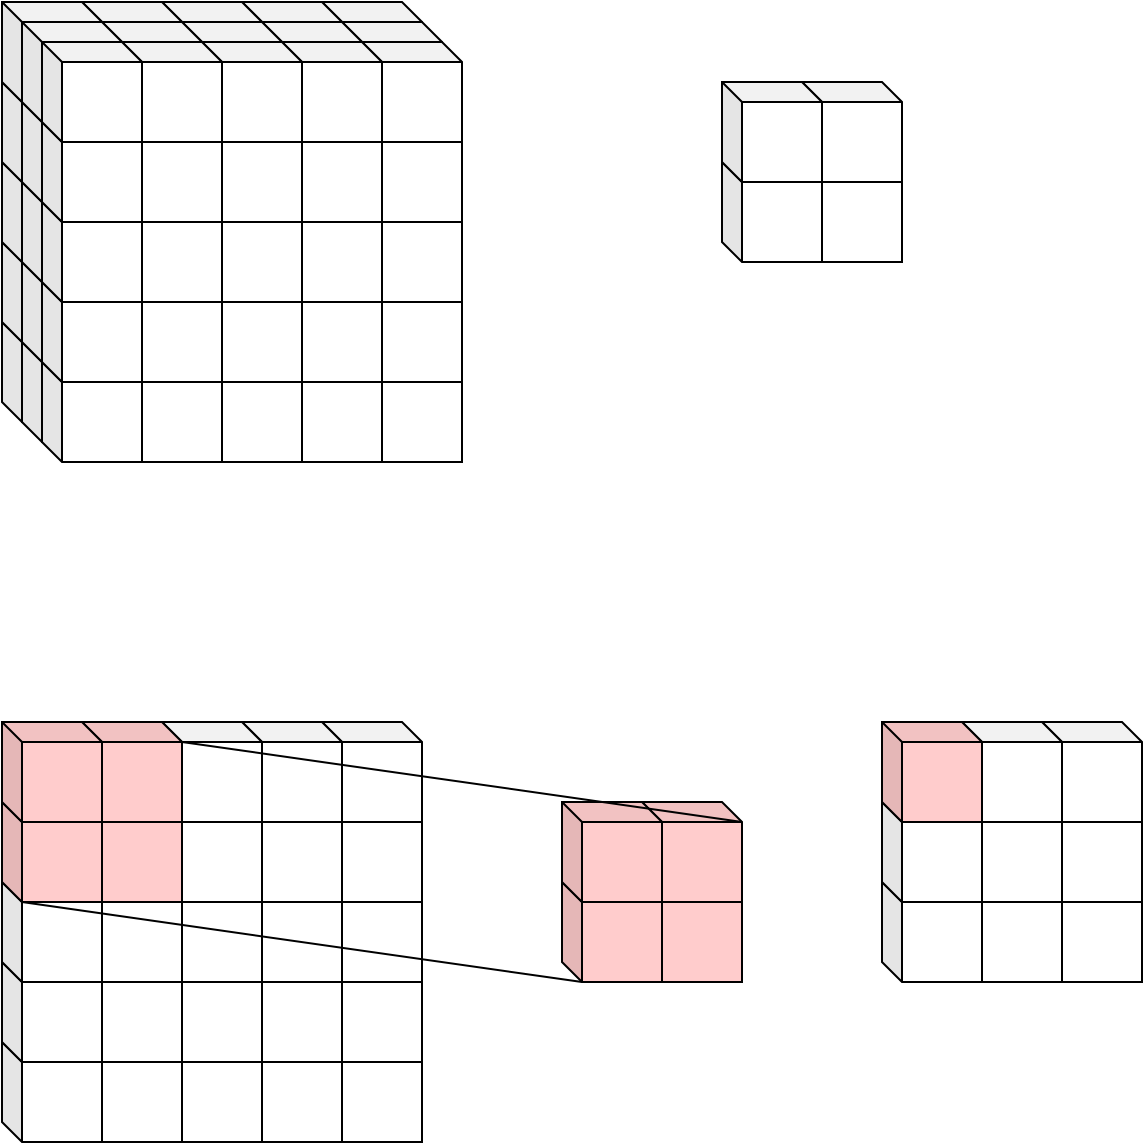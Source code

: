 <mxfile version="20.8.5" type="github">
  <diagram id="ZaLg4BPcEg48AhX7MnSh" name="Page-1">
    <mxGraphModel dx="875" dy="516" grid="1" gridSize="10" guides="1" tooltips="1" connect="1" arrows="1" fold="1" page="1" pageScale="1" pageWidth="850" pageHeight="1100" math="0" shadow="0">
      <root>
        <mxCell id="0" />
        <mxCell id="1" parent="0" />
        <mxCell id="a2wgtuCniFXXvtAZj5P6-29" value="" style="shape=cube;whiteSpace=wrap;html=1;boundedLbl=1;backgroundOutline=1;darkOpacity=0.05;darkOpacity2=0.1;size=10;" vertex="1" parent="1">
          <mxGeometry x="320" y="280" width="50" height="50" as="geometry" />
        </mxCell>
        <mxCell id="a2wgtuCniFXXvtAZj5P6-30" value="" style="shape=cube;whiteSpace=wrap;html=1;boundedLbl=1;backgroundOutline=1;darkOpacity=0.05;darkOpacity2=0.1;size=10;" vertex="1" parent="1">
          <mxGeometry x="280" y="280" width="50" height="50" as="geometry" />
        </mxCell>
        <mxCell id="a2wgtuCniFXXvtAZj5P6-19" value="" style="shape=cube;whiteSpace=wrap;html=1;boundedLbl=1;backgroundOutline=1;darkOpacity=0.05;darkOpacity2=0.1;size=10;" vertex="1" parent="1">
          <mxGeometry x="240" y="280" width="50" height="50" as="geometry" />
        </mxCell>
        <mxCell id="a2wgtuCniFXXvtAZj5P6-1" value="" style="shape=cube;whiteSpace=wrap;html=1;boundedLbl=1;backgroundOutline=1;darkOpacity=0.05;darkOpacity2=0.1;size=10;" vertex="1" parent="1">
          <mxGeometry x="320" y="240" width="50" height="50" as="geometry" />
        </mxCell>
        <mxCell id="a2wgtuCniFXXvtAZj5P6-2" value="" style="shape=cube;whiteSpace=wrap;html=1;boundedLbl=1;backgroundOutline=1;darkOpacity=0.05;darkOpacity2=0.1;size=10;" vertex="1" parent="1">
          <mxGeometry x="280" y="240" width="50" height="50" as="geometry" />
        </mxCell>
        <mxCell id="a2wgtuCniFXXvtAZj5P6-3" value="" style="shape=cube;whiteSpace=wrap;html=1;boundedLbl=1;backgroundOutline=1;darkOpacity=0.05;darkOpacity2=0.1;size=10;" vertex="1" parent="1">
          <mxGeometry x="240" y="240" width="50" height="50" as="geometry" />
        </mxCell>
        <mxCell id="a2wgtuCniFXXvtAZj5P6-4" value="" style="shape=cube;whiteSpace=wrap;html=1;boundedLbl=1;backgroundOutline=1;darkOpacity=0.05;darkOpacity2=0.1;size=10;" vertex="1" parent="1">
          <mxGeometry x="320" y="200" width="50" height="50" as="geometry" />
        </mxCell>
        <mxCell id="a2wgtuCniFXXvtAZj5P6-5" value="" style="shape=cube;whiteSpace=wrap;html=1;boundedLbl=1;backgroundOutline=1;darkOpacity=0.05;darkOpacity2=0.1;size=10;" vertex="1" parent="1">
          <mxGeometry x="280" y="200" width="50" height="50" as="geometry" />
        </mxCell>
        <mxCell id="a2wgtuCniFXXvtAZj5P6-6" value="" style="shape=cube;whiteSpace=wrap;html=1;boundedLbl=1;backgroundOutline=1;darkOpacity=0.05;darkOpacity2=0.1;size=10;" vertex="1" parent="1">
          <mxGeometry x="240" y="200" width="50" height="50" as="geometry" />
        </mxCell>
        <mxCell id="a2wgtuCniFXXvtAZj5P6-7" value="" style="shape=cube;whiteSpace=wrap;html=1;boundedLbl=1;backgroundOutline=1;darkOpacity=0.05;darkOpacity2=0.1;size=10;" vertex="1" parent="1">
          <mxGeometry x="320" y="160" width="50" height="50" as="geometry" />
        </mxCell>
        <mxCell id="a2wgtuCniFXXvtAZj5P6-8" value="" style="shape=cube;whiteSpace=wrap;html=1;boundedLbl=1;backgroundOutline=1;darkOpacity=0.05;darkOpacity2=0.1;size=10;" vertex="1" parent="1">
          <mxGeometry x="280" y="160" width="50" height="50" as="geometry" />
        </mxCell>
        <mxCell id="a2wgtuCniFXXvtAZj5P6-9" value="" style="shape=cube;whiteSpace=wrap;html=1;boundedLbl=1;backgroundOutline=1;darkOpacity=0.05;darkOpacity2=0.1;size=10;" vertex="1" parent="1">
          <mxGeometry x="240" y="160" width="50" height="50" as="geometry" />
        </mxCell>
        <mxCell id="a2wgtuCniFXXvtAZj5P6-31" value="" style="shape=cube;whiteSpace=wrap;html=1;boundedLbl=1;backgroundOutline=1;darkOpacity=0.05;darkOpacity2=0.1;size=10;" vertex="1" parent="1">
          <mxGeometry x="200" y="280" width="50" height="50" as="geometry" />
        </mxCell>
        <mxCell id="a2wgtuCniFXXvtAZj5P6-32" value="" style="shape=cube;whiteSpace=wrap;html=1;boundedLbl=1;backgroundOutline=1;darkOpacity=0.05;darkOpacity2=0.1;size=10;" vertex="1" parent="1">
          <mxGeometry x="200" y="240" width="50" height="50" as="geometry" />
        </mxCell>
        <mxCell id="a2wgtuCniFXXvtAZj5P6-33" value="" style="shape=cube;whiteSpace=wrap;html=1;boundedLbl=1;backgroundOutline=1;darkOpacity=0.05;darkOpacity2=0.1;size=10;" vertex="1" parent="1">
          <mxGeometry x="200" y="200" width="50" height="50" as="geometry" />
        </mxCell>
        <mxCell id="a2wgtuCniFXXvtAZj5P6-34" value="" style="shape=cube;whiteSpace=wrap;html=1;boundedLbl=1;backgroundOutline=1;darkOpacity=0.05;darkOpacity2=0.1;size=10;" vertex="1" parent="1">
          <mxGeometry x="200" y="160" width="50" height="50" as="geometry" />
        </mxCell>
        <mxCell id="a2wgtuCniFXXvtAZj5P6-40" value="" style="shape=cube;whiteSpace=wrap;html=1;boundedLbl=1;backgroundOutline=1;darkOpacity=0.05;darkOpacity2=0.1;size=10;" vertex="1" parent="1">
          <mxGeometry x="320" y="120" width="50" height="50" as="geometry" />
        </mxCell>
        <mxCell id="a2wgtuCniFXXvtAZj5P6-41" value="" style="shape=cube;whiteSpace=wrap;html=1;boundedLbl=1;backgroundOutline=1;darkOpacity=0.05;darkOpacity2=0.1;size=10;" vertex="1" parent="1">
          <mxGeometry x="280" y="120" width="50" height="50" as="geometry" />
        </mxCell>
        <mxCell id="a2wgtuCniFXXvtAZj5P6-42" value="" style="shape=cube;whiteSpace=wrap;html=1;boundedLbl=1;backgroundOutline=1;darkOpacity=0.05;darkOpacity2=0.1;size=10;" vertex="1" parent="1">
          <mxGeometry x="240" y="120" width="50" height="50" as="geometry" />
        </mxCell>
        <mxCell id="a2wgtuCniFXXvtAZj5P6-43" value="" style="shape=cube;whiteSpace=wrap;html=1;boundedLbl=1;backgroundOutline=1;darkOpacity=0.05;darkOpacity2=0.1;size=10;" vertex="1" parent="1">
          <mxGeometry x="200" y="120" width="50" height="50" as="geometry" />
        </mxCell>
        <mxCell id="a2wgtuCniFXXvtAZj5P6-44" value="" style="shape=cube;whiteSpace=wrap;html=1;boundedLbl=1;backgroundOutline=1;darkOpacity=0.05;darkOpacity2=0.1;size=10;" vertex="1" parent="1">
          <mxGeometry x="160" y="280" width="50" height="50" as="geometry" />
        </mxCell>
        <mxCell id="a2wgtuCniFXXvtAZj5P6-45" value="" style="shape=cube;whiteSpace=wrap;html=1;boundedLbl=1;backgroundOutline=1;darkOpacity=0.05;darkOpacity2=0.1;size=10;" vertex="1" parent="1">
          <mxGeometry x="160" y="240" width="50" height="50" as="geometry" />
        </mxCell>
        <mxCell id="a2wgtuCniFXXvtAZj5P6-46" value="" style="shape=cube;whiteSpace=wrap;html=1;boundedLbl=1;backgroundOutline=1;darkOpacity=0.05;darkOpacity2=0.1;size=10;" vertex="1" parent="1">
          <mxGeometry x="160" y="200" width="50" height="50" as="geometry" />
        </mxCell>
        <mxCell id="a2wgtuCniFXXvtAZj5P6-47" value="" style="shape=cube;whiteSpace=wrap;html=1;boundedLbl=1;backgroundOutline=1;darkOpacity=0.05;darkOpacity2=0.1;size=10;" vertex="1" parent="1">
          <mxGeometry x="160" y="160" width="50" height="50" as="geometry" />
        </mxCell>
        <mxCell id="a2wgtuCniFXXvtAZj5P6-48" value="" style="shape=cube;whiteSpace=wrap;html=1;boundedLbl=1;backgroundOutline=1;darkOpacity=0.05;darkOpacity2=0.1;size=10;" vertex="1" parent="1">
          <mxGeometry x="160" y="120" width="50" height="50" as="geometry" />
        </mxCell>
        <mxCell id="a2wgtuCniFXXvtAZj5P6-49" value="" style="shape=cube;whiteSpace=wrap;html=1;boundedLbl=1;backgroundOutline=1;darkOpacity=0.05;darkOpacity2=0.1;size=10;" vertex="1" parent="1">
          <mxGeometry x="330" y="290" width="50" height="50" as="geometry" />
        </mxCell>
        <mxCell id="a2wgtuCniFXXvtAZj5P6-50" value="" style="shape=cube;whiteSpace=wrap;html=1;boundedLbl=1;backgroundOutline=1;darkOpacity=0.05;darkOpacity2=0.1;size=10;" vertex="1" parent="1">
          <mxGeometry x="290" y="290" width="50" height="50" as="geometry" />
        </mxCell>
        <mxCell id="a2wgtuCniFXXvtAZj5P6-51" value="" style="shape=cube;whiteSpace=wrap;html=1;boundedLbl=1;backgroundOutline=1;darkOpacity=0.05;darkOpacity2=0.1;size=10;" vertex="1" parent="1">
          <mxGeometry x="250" y="290" width="50" height="50" as="geometry" />
        </mxCell>
        <mxCell id="a2wgtuCniFXXvtAZj5P6-52" value="" style="shape=cube;whiteSpace=wrap;html=1;boundedLbl=1;backgroundOutline=1;darkOpacity=0.05;darkOpacity2=0.1;size=10;" vertex="1" parent="1">
          <mxGeometry x="330" y="250" width="50" height="50" as="geometry" />
        </mxCell>
        <mxCell id="a2wgtuCniFXXvtAZj5P6-53" value="" style="shape=cube;whiteSpace=wrap;html=1;boundedLbl=1;backgroundOutline=1;darkOpacity=0.05;darkOpacity2=0.1;size=10;" vertex="1" parent="1">
          <mxGeometry x="290" y="250" width="50" height="50" as="geometry" />
        </mxCell>
        <mxCell id="a2wgtuCniFXXvtAZj5P6-54" value="" style="shape=cube;whiteSpace=wrap;html=1;boundedLbl=1;backgroundOutline=1;darkOpacity=0.05;darkOpacity2=0.1;size=10;" vertex="1" parent="1">
          <mxGeometry x="250" y="250" width="50" height="50" as="geometry" />
        </mxCell>
        <mxCell id="a2wgtuCniFXXvtAZj5P6-55" value="" style="shape=cube;whiteSpace=wrap;html=1;boundedLbl=1;backgroundOutline=1;darkOpacity=0.05;darkOpacity2=0.1;size=10;" vertex="1" parent="1">
          <mxGeometry x="330" y="210" width="50" height="50" as="geometry" />
        </mxCell>
        <mxCell id="a2wgtuCniFXXvtAZj5P6-56" value="" style="shape=cube;whiteSpace=wrap;html=1;boundedLbl=1;backgroundOutline=1;darkOpacity=0.05;darkOpacity2=0.1;size=10;" vertex="1" parent="1">
          <mxGeometry x="290" y="210" width="50" height="50" as="geometry" />
        </mxCell>
        <mxCell id="a2wgtuCniFXXvtAZj5P6-57" value="" style="shape=cube;whiteSpace=wrap;html=1;boundedLbl=1;backgroundOutline=1;darkOpacity=0.05;darkOpacity2=0.1;size=10;" vertex="1" parent="1">
          <mxGeometry x="250" y="210" width="50" height="50" as="geometry" />
        </mxCell>
        <mxCell id="a2wgtuCniFXXvtAZj5P6-58" value="" style="shape=cube;whiteSpace=wrap;html=1;boundedLbl=1;backgroundOutline=1;darkOpacity=0.05;darkOpacity2=0.1;size=10;" vertex="1" parent="1">
          <mxGeometry x="330" y="170" width="50" height="50" as="geometry" />
        </mxCell>
        <mxCell id="a2wgtuCniFXXvtAZj5P6-59" value="" style="shape=cube;whiteSpace=wrap;html=1;boundedLbl=1;backgroundOutline=1;darkOpacity=0.05;darkOpacity2=0.1;size=10;" vertex="1" parent="1">
          <mxGeometry x="290" y="170" width="50" height="50" as="geometry" />
        </mxCell>
        <mxCell id="a2wgtuCniFXXvtAZj5P6-60" value="" style="shape=cube;whiteSpace=wrap;html=1;boundedLbl=1;backgroundOutline=1;darkOpacity=0.05;darkOpacity2=0.1;size=10;" vertex="1" parent="1">
          <mxGeometry x="250" y="170" width="50" height="50" as="geometry" />
        </mxCell>
        <mxCell id="a2wgtuCniFXXvtAZj5P6-61" value="" style="shape=cube;whiteSpace=wrap;html=1;boundedLbl=1;backgroundOutline=1;darkOpacity=0.05;darkOpacity2=0.1;size=10;" vertex="1" parent="1">
          <mxGeometry x="210" y="290" width="50" height="50" as="geometry" />
        </mxCell>
        <mxCell id="a2wgtuCniFXXvtAZj5P6-62" value="" style="shape=cube;whiteSpace=wrap;html=1;boundedLbl=1;backgroundOutline=1;darkOpacity=0.05;darkOpacity2=0.1;size=10;" vertex="1" parent="1">
          <mxGeometry x="210" y="250" width="50" height="50" as="geometry" />
        </mxCell>
        <mxCell id="a2wgtuCniFXXvtAZj5P6-63" value="" style="shape=cube;whiteSpace=wrap;html=1;boundedLbl=1;backgroundOutline=1;darkOpacity=0.05;darkOpacity2=0.1;size=10;" vertex="1" parent="1">
          <mxGeometry x="210" y="210" width="50" height="50" as="geometry" />
        </mxCell>
        <mxCell id="a2wgtuCniFXXvtAZj5P6-64" value="" style="shape=cube;whiteSpace=wrap;html=1;boundedLbl=1;backgroundOutline=1;darkOpacity=0.05;darkOpacity2=0.1;size=10;" vertex="1" parent="1">
          <mxGeometry x="210" y="170" width="50" height="50" as="geometry" />
        </mxCell>
        <mxCell id="a2wgtuCniFXXvtAZj5P6-65" value="" style="shape=cube;whiteSpace=wrap;html=1;boundedLbl=1;backgroundOutline=1;darkOpacity=0.05;darkOpacity2=0.1;size=10;" vertex="1" parent="1">
          <mxGeometry x="330" y="130" width="50" height="50" as="geometry" />
        </mxCell>
        <mxCell id="a2wgtuCniFXXvtAZj5P6-66" value="" style="shape=cube;whiteSpace=wrap;html=1;boundedLbl=1;backgroundOutline=1;darkOpacity=0.05;darkOpacity2=0.1;size=10;" vertex="1" parent="1">
          <mxGeometry x="290" y="130" width="50" height="50" as="geometry" />
        </mxCell>
        <mxCell id="a2wgtuCniFXXvtAZj5P6-67" value="" style="shape=cube;whiteSpace=wrap;html=1;boundedLbl=1;backgroundOutline=1;darkOpacity=0.05;darkOpacity2=0.1;size=10;" vertex="1" parent="1">
          <mxGeometry x="250" y="130" width="50" height="50" as="geometry" />
        </mxCell>
        <mxCell id="a2wgtuCniFXXvtAZj5P6-68" value="" style="shape=cube;whiteSpace=wrap;html=1;boundedLbl=1;backgroundOutline=1;darkOpacity=0.05;darkOpacity2=0.1;size=10;" vertex="1" parent="1">
          <mxGeometry x="210" y="130" width="50" height="50" as="geometry" />
        </mxCell>
        <mxCell id="a2wgtuCniFXXvtAZj5P6-69" value="" style="shape=cube;whiteSpace=wrap;html=1;boundedLbl=1;backgroundOutline=1;darkOpacity=0.05;darkOpacity2=0.1;size=10;" vertex="1" parent="1">
          <mxGeometry x="170" y="290" width="50" height="50" as="geometry" />
        </mxCell>
        <mxCell id="a2wgtuCniFXXvtAZj5P6-70" value="" style="shape=cube;whiteSpace=wrap;html=1;boundedLbl=1;backgroundOutline=1;darkOpacity=0.05;darkOpacity2=0.1;size=10;" vertex="1" parent="1">
          <mxGeometry x="170" y="250" width="50" height="50" as="geometry" />
        </mxCell>
        <mxCell id="a2wgtuCniFXXvtAZj5P6-71" value="" style="shape=cube;whiteSpace=wrap;html=1;boundedLbl=1;backgroundOutline=1;darkOpacity=0.05;darkOpacity2=0.1;size=10;" vertex="1" parent="1">
          <mxGeometry x="170" y="210" width="50" height="50" as="geometry" />
        </mxCell>
        <mxCell id="a2wgtuCniFXXvtAZj5P6-72" value="" style="shape=cube;whiteSpace=wrap;html=1;boundedLbl=1;backgroundOutline=1;darkOpacity=0.05;darkOpacity2=0.1;size=10;" vertex="1" parent="1">
          <mxGeometry x="170" y="170" width="50" height="50" as="geometry" />
        </mxCell>
        <mxCell id="a2wgtuCniFXXvtAZj5P6-73" value="" style="shape=cube;whiteSpace=wrap;html=1;boundedLbl=1;backgroundOutline=1;darkOpacity=0.05;darkOpacity2=0.1;size=10;" vertex="1" parent="1">
          <mxGeometry x="170" y="130" width="50" height="50" as="geometry" />
        </mxCell>
        <mxCell id="a2wgtuCniFXXvtAZj5P6-74" value="" style="shape=cube;whiteSpace=wrap;html=1;boundedLbl=1;backgroundOutline=1;darkOpacity=0.05;darkOpacity2=0.1;size=10;" vertex="1" parent="1">
          <mxGeometry x="340" y="300" width="50" height="50" as="geometry" />
        </mxCell>
        <mxCell id="a2wgtuCniFXXvtAZj5P6-75" value="" style="shape=cube;whiteSpace=wrap;html=1;boundedLbl=1;backgroundOutline=1;darkOpacity=0.05;darkOpacity2=0.1;size=10;" vertex="1" parent="1">
          <mxGeometry x="300" y="300" width="50" height="50" as="geometry" />
        </mxCell>
        <mxCell id="a2wgtuCniFXXvtAZj5P6-76" value="" style="shape=cube;whiteSpace=wrap;html=1;boundedLbl=1;backgroundOutline=1;darkOpacity=0.05;darkOpacity2=0.1;size=10;" vertex="1" parent="1">
          <mxGeometry x="260" y="300" width="50" height="50" as="geometry" />
        </mxCell>
        <mxCell id="a2wgtuCniFXXvtAZj5P6-77" value="" style="shape=cube;whiteSpace=wrap;html=1;boundedLbl=1;backgroundOutline=1;darkOpacity=0.05;darkOpacity2=0.1;size=10;" vertex="1" parent="1">
          <mxGeometry x="340" y="260" width="50" height="50" as="geometry" />
        </mxCell>
        <mxCell id="a2wgtuCniFXXvtAZj5P6-78" value="" style="shape=cube;whiteSpace=wrap;html=1;boundedLbl=1;backgroundOutline=1;darkOpacity=0.05;darkOpacity2=0.1;size=10;" vertex="1" parent="1">
          <mxGeometry x="300" y="260" width="50" height="50" as="geometry" />
        </mxCell>
        <mxCell id="a2wgtuCniFXXvtAZj5P6-79" value="" style="shape=cube;whiteSpace=wrap;html=1;boundedLbl=1;backgroundOutline=1;darkOpacity=0.05;darkOpacity2=0.1;size=10;" vertex="1" parent="1">
          <mxGeometry x="260" y="260" width="50" height="50" as="geometry" />
        </mxCell>
        <mxCell id="a2wgtuCniFXXvtAZj5P6-80" value="" style="shape=cube;whiteSpace=wrap;html=1;boundedLbl=1;backgroundOutline=1;darkOpacity=0.05;darkOpacity2=0.1;size=10;" vertex="1" parent="1">
          <mxGeometry x="340" y="220" width="50" height="50" as="geometry" />
        </mxCell>
        <mxCell id="a2wgtuCniFXXvtAZj5P6-81" value="" style="shape=cube;whiteSpace=wrap;html=1;boundedLbl=1;backgroundOutline=1;darkOpacity=0.05;darkOpacity2=0.1;size=10;" vertex="1" parent="1">
          <mxGeometry x="300" y="220" width="50" height="50" as="geometry" />
        </mxCell>
        <mxCell id="a2wgtuCniFXXvtAZj5P6-82" value="" style="shape=cube;whiteSpace=wrap;html=1;boundedLbl=1;backgroundOutline=1;darkOpacity=0.05;darkOpacity2=0.1;size=10;" vertex="1" parent="1">
          <mxGeometry x="260" y="220" width="50" height="50" as="geometry" />
        </mxCell>
        <mxCell id="a2wgtuCniFXXvtAZj5P6-83" value="" style="shape=cube;whiteSpace=wrap;html=1;boundedLbl=1;backgroundOutline=1;darkOpacity=0.05;darkOpacity2=0.1;size=10;" vertex="1" parent="1">
          <mxGeometry x="340" y="180" width="50" height="50" as="geometry" />
        </mxCell>
        <mxCell id="a2wgtuCniFXXvtAZj5P6-84" value="" style="shape=cube;whiteSpace=wrap;html=1;boundedLbl=1;backgroundOutline=1;darkOpacity=0.05;darkOpacity2=0.1;size=10;" vertex="1" parent="1">
          <mxGeometry x="300" y="180" width="50" height="50" as="geometry" />
        </mxCell>
        <mxCell id="a2wgtuCniFXXvtAZj5P6-85" value="" style="shape=cube;whiteSpace=wrap;html=1;boundedLbl=1;backgroundOutline=1;darkOpacity=0.05;darkOpacity2=0.1;size=10;" vertex="1" parent="1">
          <mxGeometry x="260" y="180" width="50" height="50" as="geometry" />
        </mxCell>
        <mxCell id="a2wgtuCniFXXvtAZj5P6-86" value="" style="shape=cube;whiteSpace=wrap;html=1;boundedLbl=1;backgroundOutline=1;darkOpacity=0.05;darkOpacity2=0.1;size=10;" vertex="1" parent="1">
          <mxGeometry x="220" y="300" width="50" height="50" as="geometry" />
        </mxCell>
        <mxCell id="a2wgtuCniFXXvtAZj5P6-87" value="" style="shape=cube;whiteSpace=wrap;html=1;boundedLbl=1;backgroundOutline=1;darkOpacity=0.05;darkOpacity2=0.1;size=10;" vertex="1" parent="1">
          <mxGeometry x="220" y="260" width="50" height="50" as="geometry" />
        </mxCell>
        <mxCell id="a2wgtuCniFXXvtAZj5P6-88" value="" style="shape=cube;whiteSpace=wrap;html=1;boundedLbl=1;backgroundOutline=1;darkOpacity=0.05;darkOpacity2=0.1;size=10;" vertex="1" parent="1">
          <mxGeometry x="220" y="220" width="50" height="50" as="geometry" />
        </mxCell>
        <mxCell id="a2wgtuCniFXXvtAZj5P6-89" value="" style="shape=cube;whiteSpace=wrap;html=1;boundedLbl=1;backgroundOutline=1;darkOpacity=0.05;darkOpacity2=0.1;size=10;" vertex="1" parent="1">
          <mxGeometry x="220" y="180" width="50" height="50" as="geometry" />
        </mxCell>
        <mxCell id="a2wgtuCniFXXvtAZj5P6-90" value="" style="shape=cube;whiteSpace=wrap;html=1;boundedLbl=1;backgroundOutline=1;darkOpacity=0.05;darkOpacity2=0.1;size=10;" vertex="1" parent="1">
          <mxGeometry x="340" y="140" width="50" height="50" as="geometry" />
        </mxCell>
        <mxCell id="a2wgtuCniFXXvtAZj5P6-91" value="" style="shape=cube;whiteSpace=wrap;html=1;boundedLbl=1;backgroundOutline=1;darkOpacity=0.05;darkOpacity2=0.1;size=10;" vertex="1" parent="1">
          <mxGeometry x="300" y="140" width="50" height="50" as="geometry" />
        </mxCell>
        <mxCell id="a2wgtuCniFXXvtAZj5P6-92" value="" style="shape=cube;whiteSpace=wrap;html=1;boundedLbl=1;backgroundOutline=1;darkOpacity=0.05;darkOpacity2=0.1;size=10;" vertex="1" parent="1">
          <mxGeometry x="260" y="140" width="50" height="50" as="geometry" />
        </mxCell>
        <mxCell id="a2wgtuCniFXXvtAZj5P6-93" value="" style="shape=cube;whiteSpace=wrap;html=1;boundedLbl=1;backgroundOutline=1;darkOpacity=0.05;darkOpacity2=0.1;size=10;" vertex="1" parent="1">
          <mxGeometry x="220" y="140" width="50" height="50" as="geometry" />
        </mxCell>
        <mxCell id="a2wgtuCniFXXvtAZj5P6-94" value="" style="shape=cube;whiteSpace=wrap;html=1;boundedLbl=1;backgroundOutline=1;darkOpacity=0.05;darkOpacity2=0.1;size=10;" vertex="1" parent="1">
          <mxGeometry x="180" y="300" width="50" height="50" as="geometry" />
        </mxCell>
        <mxCell id="a2wgtuCniFXXvtAZj5P6-95" value="" style="shape=cube;whiteSpace=wrap;html=1;boundedLbl=1;backgroundOutline=1;darkOpacity=0.05;darkOpacity2=0.1;size=10;" vertex="1" parent="1">
          <mxGeometry x="180" y="260" width="50" height="50" as="geometry" />
        </mxCell>
        <mxCell id="a2wgtuCniFXXvtAZj5P6-96" value="" style="shape=cube;whiteSpace=wrap;html=1;boundedLbl=1;backgroundOutline=1;darkOpacity=0.05;darkOpacity2=0.1;size=10;" vertex="1" parent="1">
          <mxGeometry x="180" y="220" width="50" height="50" as="geometry" />
        </mxCell>
        <mxCell id="a2wgtuCniFXXvtAZj5P6-97" value="" style="shape=cube;whiteSpace=wrap;html=1;boundedLbl=1;backgroundOutline=1;darkOpacity=0.05;darkOpacity2=0.1;size=10;" vertex="1" parent="1">
          <mxGeometry x="180" y="180" width="50" height="50" as="geometry" />
        </mxCell>
        <mxCell id="a2wgtuCniFXXvtAZj5P6-98" value="" style="shape=cube;whiteSpace=wrap;html=1;boundedLbl=1;backgroundOutline=1;darkOpacity=0.05;darkOpacity2=0.1;size=10;" vertex="1" parent="1">
          <mxGeometry x="180" y="140" width="50" height="50" as="geometry" />
        </mxCell>
        <mxCell id="a2wgtuCniFXXvtAZj5P6-103" value="" style="group" vertex="1" connectable="0" parent="1">
          <mxGeometry x="520" y="160" width="90" height="90" as="geometry" />
        </mxCell>
        <mxCell id="a2wgtuCniFXXvtAZj5P6-102" value="" style="shape=cube;whiteSpace=wrap;html=1;boundedLbl=1;backgroundOutline=1;darkOpacity=0.05;darkOpacity2=0.1;size=10;" vertex="1" parent="a2wgtuCniFXXvtAZj5P6-103">
          <mxGeometry x="40" y="40" width="50" height="50" as="geometry" />
        </mxCell>
        <mxCell id="a2wgtuCniFXXvtAZj5P6-101" value="" style="shape=cube;whiteSpace=wrap;html=1;boundedLbl=1;backgroundOutline=1;darkOpacity=0.05;darkOpacity2=0.1;size=10;" vertex="1" parent="a2wgtuCniFXXvtAZj5P6-103">
          <mxGeometry y="40" width="50" height="50" as="geometry" />
        </mxCell>
        <mxCell id="a2wgtuCniFXXvtAZj5P6-99" value="" style="shape=cube;whiteSpace=wrap;html=1;boundedLbl=1;backgroundOutline=1;darkOpacity=0.05;darkOpacity2=0.1;size=10;" vertex="1" parent="a2wgtuCniFXXvtAZj5P6-103">
          <mxGeometry x="40" width="50" height="50" as="geometry" />
        </mxCell>
        <mxCell id="a2wgtuCniFXXvtAZj5P6-100" value="" style="shape=cube;whiteSpace=wrap;html=1;boundedLbl=1;backgroundOutline=1;darkOpacity=0.05;darkOpacity2=0.1;size=10;" vertex="1" parent="a2wgtuCniFXXvtAZj5P6-103">
          <mxGeometry width="50" height="50" as="geometry" />
        </mxCell>
        <mxCell id="a2wgtuCniFXXvtAZj5P6-214" value="" style="group" vertex="1" connectable="0" parent="1">
          <mxGeometry x="160" y="480" width="210" height="210" as="geometry" />
        </mxCell>
        <mxCell id="a2wgtuCniFXXvtAZj5P6-179" value="" style="group" vertex="1" connectable="0" parent="a2wgtuCniFXXvtAZj5P6-214">
          <mxGeometry x="120" y="120" width="90" height="90" as="geometry" />
        </mxCell>
        <mxCell id="a2wgtuCniFXXvtAZj5P6-180" value="" style="shape=cube;whiteSpace=wrap;html=1;boundedLbl=1;backgroundOutline=1;darkOpacity=0.05;darkOpacity2=0.1;size=10;" vertex="1" parent="a2wgtuCniFXXvtAZj5P6-179">
          <mxGeometry x="40" y="40" width="50" height="50" as="geometry" />
        </mxCell>
        <mxCell id="a2wgtuCniFXXvtAZj5P6-181" value="" style="shape=cube;whiteSpace=wrap;html=1;boundedLbl=1;backgroundOutline=1;darkOpacity=0.05;darkOpacity2=0.1;size=10;" vertex="1" parent="a2wgtuCniFXXvtAZj5P6-179">
          <mxGeometry y="40" width="50" height="50" as="geometry" />
        </mxCell>
        <mxCell id="a2wgtuCniFXXvtAZj5P6-182" value="" style="shape=cube;whiteSpace=wrap;html=1;boundedLbl=1;backgroundOutline=1;darkOpacity=0.05;darkOpacity2=0.1;size=10;" vertex="1" parent="a2wgtuCniFXXvtAZj5P6-179">
          <mxGeometry x="40" width="50" height="50" as="geometry" />
        </mxCell>
        <mxCell id="a2wgtuCniFXXvtAZj5P6-183" value="" style="shape=cube;whiteSpace=wrap;html=1;boundedLbl=1;backgroundOutline=1;darkOpacity=0.05;darkOpacity2=0.1;size=10;" vertex="1" parent="a2wgtuCniFXXvtAZj5P6-179">
          <mxGeometry width="50" height="50" as="geometry" />
        </mxCell>
        <mxCell id="a2wgtuCniFXXvtAZj5P6-185" value="" style="shape=cube;whiteSpace=wrap;html=1;boundedLbl=1;backgroundOutline=1;darkOpacity=0.05;darkOpacity2=0.1;size=10;" vertex="1" parent="a2wgtuCniFXXvtAZj5P6-214">
          <mxGeometry x="80" y="160" width="50" height="50" as="geometry" />
        </mxCell>
        <mxCell id="a2wgtuCniFXXvtAZj5P6-184" value="" style="shape=cube;whiteSpace=wrap;html=1;boundedLbl=1;backgroundOutline=1;darkOpacity=0.05;darkOpacity2=0.1;size=10;" vertex="1" parent="a2wgtuCniFXXvtAZj5P6-214">
          <mxGeometry x="80" y="120" width="50" height="50" as="geometry" />
        </mxCell>
        <mxCell id="a2wgtuCniFXXvtAZj5P6-191" value="" style="shape=cube;whiteSpace=wrap;html=1;boundedLbl=1;backgroundOutline=1;darkOpacity=0.05;darkOpacity2=0.1;size=10;" vertex="1" parent="a2wgtuCniFXXvtAZj5P6-214">
          <mxGeometry x="160" y="80" width="50" height="50" as="geometry" />
        </mxCell>
        <mxCell id="a2wgtuCniFXXvtAZj5P6-192" value="" style="shape=cube;whiteSpace=wrap;html=1;boundedLbl=1;backgroundOutline=1;darkOpacity=0.05;darkOpacity2=0.1;size=10;" vertex="1" parent="a2wgtuCniFXXvtAZj5P6-214">
          <mxGeometry x="120" y="80" width="50" height="50" as="geometry" />
        </mxCell>
        <mxCell id="a2wgtuCniFXXvtAZj5P6-193" value="" style="shape=cube;whiteSpace=wrap;html=1;boundedLbl=1;backgroundOutline=1;darkOpacity=0.05;darkOpacity2=0.1;size=10;" vertex="1" parent="a2wgtuCniFXXvtAZj5P6-214">
          <mxGeometry x="80" y="80" width="50" height="50" as="geometry" />
        </mxCell>
        <mxCell id="a2wgtuCniFXXvtAZj5P6-194" value="" style="shape=cube;whiteSpace=wrap;html=1;boundedLbl=1;backgroundOutline=1;darkOpacity=0.05;darkOpacity2=0.1;size=10;" vertex="1" parent="a2wgtuCniFXXvtAZj5P6-214">
          <mxGeometry x="40" y="160" width="50" height="50" as="geometry" />
        </mxCell>
        <mxCell id="a2wgtuCniFXXvtAZj5P6-195" value="" style="shape=cube;whiteSpace=wrap;html=1;boundedLbl=1;backgroundOutline=1;darkOpacity=0.05;darkOpacity2=0.1;size=10;" vertex="1" parent="a2wgtuCniFXXvtAZj5P6-214">
          <mxGeometry x="40" y="120" width="50" height="50" as="geometry" />
        </mxCell>
        <mxCell id="a2wgtuCniFXXvtAZj5P6-196" value="" style="shape=cube;whiteSpace=wrap;html=1;boundedLbl=1;backgroundOutline=1;darkOpacity=0.05;darkOpacity2=0.1;size=10;" vertex="1" parent="a2wgtuCniFXXvtAZj5P6-214">
          <mxGeometry x="40" y="80" width="50" height="50" as="geometry" />
        </mxCell>
        <mxCell id="a2wgtuCniFXXvtAZj5P6-201" value="" style="shape=cube;whiteSpace=wrap;html=1;boundedLbl=1;backgroundOutline=1;darkOpacity=0.05;darkOpacity2=0.1;size=10;" vertex="1" parent="a2wgtuCniFXXvtAZj5P6-214">
          <mxGeometry x="160" y="40" width="50" height="50" as="geometry" />
        </mxCell>
        <mxCell id="a2wgtuCniFXXvtAZj5P6-202" value="" style="shape=cube;whiteSpace=wrap;html=1;boundedLbl=1;backgroundOutline=1;darkOpacity=0.05;darkOpacity2=0.1;size=10;" vertex="1" parent="a2wgtuCniFXXvtAZj5P6-214">
          <mxGeometry x="120" y="40" width="50" height="50" as="geometry" />
        </mxCell>
        <mxCell id="a2wgtuCniFXXvtAZj5P6-203" value="" style="shape=cube;whiteSpace=wrap;html=1;boundedLbl=1;backgroundOutline=1;darkOpacity=0.05;darkOpacity2=0.1;size=10;" vertex="1" parent="a2wgtuCniFXXvtAZj5P6-214">
          <mxGeometry x="80" y="40" width="50" height="50" as="geometry" />
        </mxCell>
        <mxCell id="a2wgtuCniFXXvtAZj5P6-204" value="" style="shape=cube;whiteSpace=wrap;html=1;boundedLbl=1;backgroundOutline=1;darkOpacity=0.05;darkOpacity2=0.1;size=10;fillColor=#FFCCCC;" vertex="1" parent="a2wgtuCniFXXvtAZj5P6-214">
          <mxGeometry x="40" y="40" width="50" height="50" as="geometry" />
        </mxCell>
        <mxCell id="a2wgtuCniFXXvtAZj5P6-205" value="" style="shape=cube;whiteSpace=wrap;html=1;boundedLbl=1;backgroundOutline=1;darkOpacity=0.05;darkOpacity2=0.1;size=10;" vertex="1" parent="a2wgtuCniFXXvtAZj5P6-214">
          <mxGeometry y="160" width="50" height="50" as="geometry" />
        </mxCell>
        <mxCell id="a2wgtuCniFXXvtAZj5P6-206" value="" style="shape=cube;whiteSpace=wrap;html=1;boundedLbl=1;backgroundOutline=1;darkOpacity=0.05;darkOpacity2=0.1;size=10;" vertex="1" parent="a2wgtuCniFXXvtAZj5P6-214">
          <mxGeometry y="120" width="50" height="50" as="geometry" />
        </mxCell>
        <mxCell id="a2wgtuCniFXXvtAZj5P6-207" value="" style="shape=cube;whiteSpace=wrap;html=1;boundedLbl=1;backgroundOutline=1;darkOpacity=0.05;darkOpacity2=0.1;size=10;" vertex="1" parent="a2wgtuCniFXXvtAZj5P6-214">
          <mxGeometry y="80" width="50" height="50" as="geometry" />
        </mxCell>
        <mxCell id="a2wgtuCniFXXvtAZj5P6-208" value="" style="shape=cube;whiteSpace=wrap;html=1;boundedLbl=1;backgroundOutline=1;darkOpacity=0.05;darkOpacity2=0.1;size=10;fillColor=#FFCCCC;" vertex="1" parent="a2wgtuCniFXXvtAZj5P6-214">
          <mxGeometry y="40" width="50" height="50" as="geometry" />
        </mxCell>
        <mxCell id="a2wgtuCniFXXvtAZj5P6-209" value="" style="shape=cube;whiteSpace=wrap;html=1;boundedLbl=1;backgroundOutline=1;darkOpacity=0.05;darkOpacity2=0.1;size=10;" vertex="1" parent="a2wgtuCniFXXvtAZj5P6-214">
          <mxGeometry x="160" width="50" height="50" as="geometry" />
        </mxCell>
        <mxCell id="a2wgtuCniFXXvtAZj5P6-210" value="" style="shape=cube;whiteSpace=wrap;html=1;boundedLbl=1;backgroundOutline=1;darkOpacity=0.05;darkOpacity2=0.1;size=10;" vertex="1" parent="a2wgtuCniFXXvtAZj5P6-214">
          <mxGeometry x="120" width="50" height="50" as="geometry" />
        </mxCell>
        <mxCell id="a2wgtuCniFXXvtAZj5P6-211" value="" style="shape=cube;whiteSpace=wrap;html=1;boundedLbl=1;backgroundOutline=1;darkOpacity=0.05;darkOpacity2=0.1;size=10;" vertex="1" parent="a2wgtuCniFXXvtAZj5P6-214">
          <mxGeometry x="80" width="50" height="50" as="geometry" />
        </mxCell>
        <mxCell id="a2wgtuCniFXXvtAZj5P6-212" value="" style="shape=cube;whiteSpace=wrap;html=1;boundedLbl=1;backgroundOutline=1;darkOpacity=0.05;darkOpacity2=0.1;size=10;fillColor=#FFCCCC;" vertex="1" parent="a2wgtuCniFXXvtAZj5P6-214">
          <mxGeometry x="40" width="50" height="50" as="geometry" />
        </mxCell>
        <mxCell id="a2wgtuCniFXXvtAZj5P6-213" value="" style="shape=cube;whiteSpace=wrap;html=1;boundedLbl=1;backgroundOutline=1;darkOpacity=0.05;darkOpacity2=0.1;size=10;fillColor=#FFCCCC;" vertex="1" parent="a2wgtuCniFXXvtAZj5P6-214">
          <mxGeometry width="50" height="50" as="geometry" />
        </mxCell>
        <mxCell id="a2wgtuCniFXXvtAZj5P6-215" value="" style="group;fillColor=default;" vertex="1" connectable="0" parent="1">
          <mxGeometry x="440" y="520" width="90" height="90" as="geometry" />
        </mxCell>
        <mxCell id="a2wgtuCniFXXvtAZj5P6-216" value="" style="shape=cube;whiteSpace=wrap;html=1;boundedLbl=1;backgroundOutline=1;darkOpacity=0.05;darkOpacity2=0.1;size=10;fillColor=#FFCCCC;" vertex="1" parent="a2wgtuCniFXXvtAZj5P6-215">
          <mxGeometry x="40" y="40" width="50" height="50" as="geometry" />
        </mxCell>
        <mxCell id="a2wgtuCniFXXvtAZj5P6-217" value="" style="shape=cube;whiteSpace=wrap;html=1;boundedLbl=1;backgroundOutline=1;darkOpacity=0.05;darkOpacity2=0.1;size=10;fillColor=#FFCCCC;" vertex="1" parent="a2wgtuCniFXXvtAZj5P6-215">
          <mxGeometry y="40" width="50" height="50" as="geometry" />
        </mxCell>
        <mxCell id="a2wgtuCniFXXvtAZj5P6-218" value="" style="shape=cube;whiteSpace=wrap;html=1;boundedLbl=1;backgroundOutline=1;darkOpacity=0.05;darkOpacity2=0.1;size=10;fillColor=#FFCCCC;" vertex="1" parent="a2wgtuCniFXXvtAZj5P6-215">
          <mxGeometry x="40" width="50" height="50" as="geometry" />
        </mxCell>
        <mxCell id="a2wgtuCniFXXvtAZj5P6-219" value="" style="shape=cube;whiteSpace=wrap;html=1;boundedLbl=1;backgroundOutline=1;darkOpacity=0.05;darkOpacity2=0.1;size=10;fillColor=#FFCCCC;" vertex="1" parent="a2wgtuCniFXXvtAZj5P6-215">
          <mxGeometry width="50" height="50" as="geometry" />
        </mxCell>
        <mxCell id="a2wgtuCniFXXvtAZj5P6-230" value="" style="group" vertex="1" connectable="0" parent="1">
          <mxGeometry x="600" y="480" width="130" height="130" as="geometry" />
        </mxCell>
        <mxCell id="a2wgtuCniFXXvtAZj5P6-220" value="" style="group" vertex="1" connectable="0" parent="a2wgtuCniFXXvtAZj5P6-230">
          <mxGeometry x="40" y="40" width="90" height="90" as="geometry" />
        </mxCell>
        <mxCell id="a2wgtuCniFXXvtAZj5P6-221" value="" style="shape=cube;whiteSpace=wrap;html=1;boundedLbl=1;backgroundOutline=1;darkOpacity=0.05;darkOpacity2=0.1;size=10;" vertex="1" parent="a2wgtuCniFXXvtAZj5P6-220">
          <mxGeometry x="40" y="40" width="50" height="50" as="geometry" />
        </mxCell>
        <mxCell id="a2wgtuCniFXXvtAZj5P6-222" value="" style="shape=cube;whiteSpace=wrap;html=1;boundedLbl=1;backgroundOutline=1;darkOpacity=0.05;darkOpacity2=0.1;size=10;" vertex="1" parent="a2wgtuCniFXXvtAZj5P6-220">
          <mxGeometry y="40" width="50" height="50" as="geometry" />
        </mxCell>
        <mxCell id="a2wgtuCniFXXvtAZj5P6-223" value="" style="shape=cube;whiteSpace=wrap;html=1;boundedLbl=1;backgroundOutline=1;darkOpacity=0.05;darkOpacity2=0.1;size=10;" vertex="1" parent="a2wgtuCniFXXvtAZj5P6-220">
          <mxGeometry x="40" width="50" height="50" as="geometry" />
        </mxCell>
        <mxCell id="a2wgtuCniFXXvtAZj5P6-224" value="" style="shape=cube;whiteSpace=wrap;html=1;boundedLbl=1;backgroundOutline=1;darkOpacity=0.05;darkOpacity2=0.1;size=10;" vertex="1" parent="a2wgtuCniFXXvtAZj5P6-220">
          <mxGeometry width="50" height="50" as="geometry" />
        </mxCell>
        <mxCell id="a2wgtuCniFXXvtAZj5P6-225" value="" style="shape=cube;whiteSpace=wrap;html=1;boundedLbl=1;backgroundOutline=1;darkOpacity=0.05;darkOpacity2=0.1;size=10;" vertex="1" parent="a2wgtuCniFXXvtAZj5P6-230">
          <mxGeometry y="80" width="50" height="50" as="geometry" />
        </mxCell>
        <mxCell id="a2wgtuCniFXXvtAZj5P6-226" value="" style="shape=cube;whiteSpace=wrap;html=1;boundedLbl=1;backgroundOutline=1;darkOpacity=0.05;darkOpacity2=0.1;size=10;" vertex="1" parent="a2wgtuCniFXXvtAZj5P6-230">
          <mxGeometry y="40" width="50" height="50" as="geometry" />
        </mxCell>
        <mxCell id="a2wgtuCniFXXvtAZj5P6-227" value="" style="shape=cube;whiteSpace=wrap;html=1;boundedLbl=1;backgroundOutline=1;darkOpacity=0.05;darkOpacity2=0.1;size=10;" vertex="1" parent="a2wgtuCniFXXvtAZj5P6-230">
          <mxGeometry x="80" width="50" height="50" as="geometry" />
        </mxCell>
        <mxCell id="a2wgtuCniFXXvtAZj5P6-228" value="" style="shape=cube;whiteSpace=wrap;html=1;boundedLbl=1;backgroundOutline=1;darkOpacity=0.05;darkOpacity2=0.1;size=10;" vertex="1" parent="a2wgtuCniFXXvtAZj5P6-230">
          <mxGeometry x="40" width="50" height="50" as="geometry" />
        </mxCell>
        <mxCell id="a2wgtuCniFXXvtAZj5P6-229" value="" style="shape=cube;whiteSpace=wrap;html=1;boundedLbl=1;backgroundOutline=1;darkOpacity=0.05;darkOpacity2=0.1;size=10;fillColor=#FFCCCC;" vertex="1" parent="a2wgtuCniFXXvtAZj5P6-230">
          <mxGeometry width="50" height="50" as="geometry" />
        </mxCell>
        <mxCell id="a2wgtuCniFXXvtAZj5P6-234" value="" style="endArrow=none;html=1;rounded=0;fontColor=#03FF5F;exitX=0;exitY=0;exitDx=10;exitDy=50;exitPerimeter=0;" edge="1" parent="1" source="a2wgtuCniFXXvtAZj5P6-208">
          <mxGeometry width="50" height="50" relative="1" as="geometry">
            <mxPoint x="460" y="680" as="sourcePoint" />
            <mxPoint x="450" y="610" as="targetPoint" />
          </mxGeometry>
        </mxCell>
        <mxCell id="a2wgtuCniFXXvtAZj5P6-238" value="" style="endArrow=none;html=1;rounded=0;fontColor=#03FF5F;entryX=0;entryY=0;entryDx=50;entryDy=10;entryPerimeter=0;" edge="1" parent="1" target="a2wgtuCniFXXvtAZj5P6-218">
          <mxGeometry width="50" height="50" relative="1" as="geometry">
            <mxPoint x="250" y="490" as="sourcePoint" />
            <mxPoint x="390" y="430" as="targetPoint" />
          </mxGeometry>
        </mxCell>
      </root>
    </mxGraphModel>
  </diagram>
</mxfile>
